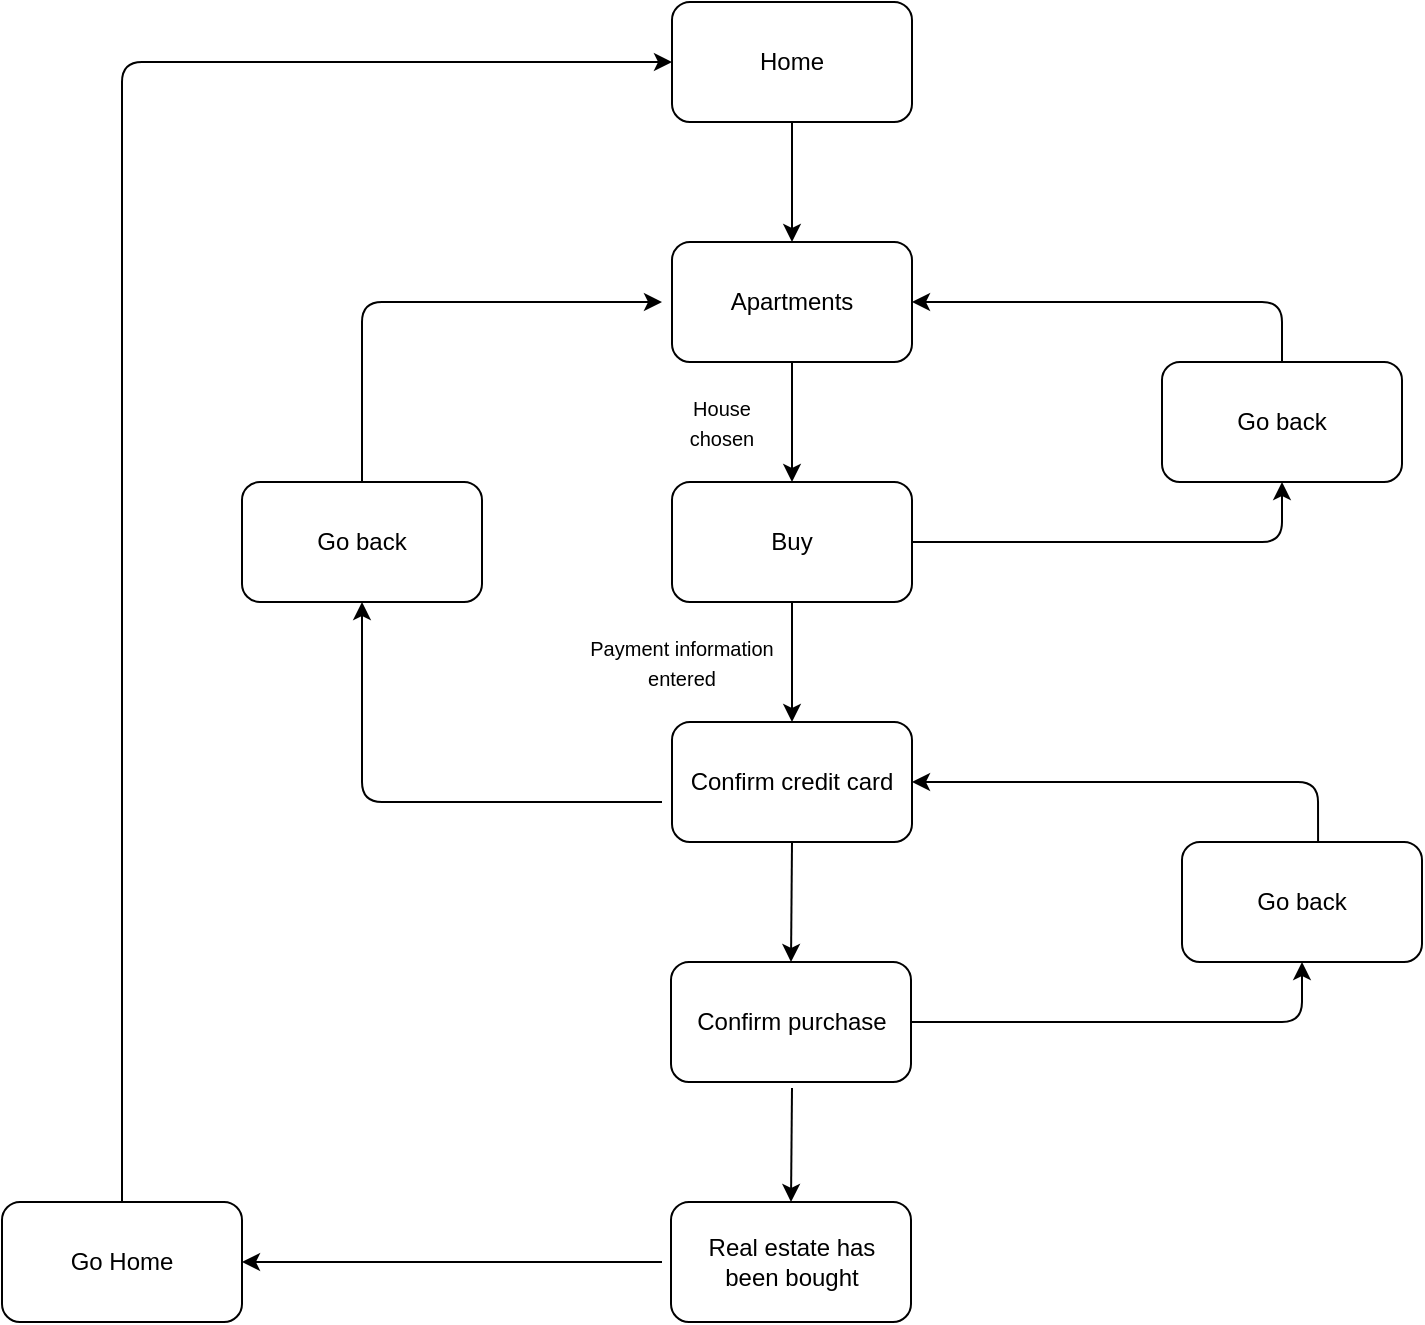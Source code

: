 <mxfile version="10.6.5" type="device"><diagram id="t91cQFPL4jLMHzLvedXq" name="Page-1"><mxGraphModel dx="842" dy="444" grid="1" gridSize="10" guides="1" tooltips="1" connect="1" arrows="1" fold="1" page="1" pageScale="1" pageWidth="850" pageHeight="1100" math="0" shadow="0"><root><mxCell id="0"/><mxCell id="1" parent="0"/><mxCell id="6suSjw_NSbQtl4s8Gysf-1" value="Home" style="rounded=1;whiteSpace=wrap;html=1;" vertex="1" parent="1"><mxGeometry x="365" y="40" width="120" height="60" as="geometry"/></mxCell><mxCell id="6suSjw_NSbQtl4s8Gysf-2" value="" style="endArrow=classic;html=1;exitX=0.5;exitY=1;exitDx=0;exitDy=0;" edge="1" parent="1" source="6suSjw_NSbQtl4s8Gysf-1"><mxGeometry width="50" height="50" relative="1" as="geometry"><mxPoint x="420" y="110" as="sourcePoint"/><mxPoint x="425" y="160" as="targetPoint"/></mxGeometry></mxCell><mxCell id="6suSjw_NSbQtl4s8Gysf-3" value="Apartments" style="rounded=1;whiteSpace=wrap;html=1;" vertex="1" parent="1"><mxGeometry x="365" y="160" width="120" height="60" as="geometry"/></mxCell><mxCell id="6suSjw_NSbQtl4s8Gysf-4" value="Buy" style="rounded=1;whiteSpace=wrap;html=1;" vertex="1" parent="1"><mxGeometry x="365" y="280" width="120" height="60" as="geometry"/></mxCell><mxCell id="6suSjw_NSbQtl4s8Gysf-6" value="&lt;font style=&quot;font-size: 10px&quot;&gt;House chosen&lt;/font&gt;" style="text;html=1;strokeColor=none;fillColor=none;align=center;verticalAlign=middle;whiteSpace=wrap;rounded=0;" vertex="1" parent="1"><mxGeometry x="370" y="240" width="40" height="20" as="geometry"/></mxCell><mxCell id="6suSjw_NSbQtl4s8Gysf-10" value="" style="endArrow=classic;html=1;exitX=0.5;exitY=1;exitDx=0;exitDy=0;" edge="1" parent="1" source="6suSjw_NSbQtl4s8Gysf-4"><mxGeometry width="50" height="50" relative="1" as="geometry"><mxPoint x="370" y="470" as="sourcePoint"/><mxPoint x="425" y="400" as="targetPoint"/></mxGeometry></mxCell><mxCell id="6suSjw_NSbQtl4s8Gysf-11" value="" style="endArrow=classic;html=1;exitX=0.5;exitY=1;exitDx=0;exitDy=0;" edge="1" parent="1" source="6suSjw_NSbQtl4s8Gysf-3"><mxGeometry width="50" height="50" relative="1" as="geometry"><mxPoint x="370" y="480" as="sourcePoint"/><mxPoint x="425" y="280" as="targetPoint"/></mxGeometry></mxCell><mxCell id="6suSjw_NSbQtl4s8Gysf-12" value="Confirm credit card" style="rounded=1;whiteSpace=wrap;html=1;" vertex="1" parent="1"><mxGeometry x="365" y="400" width="120" height="60" as="geometry"/></mxCell><mxCell id="6suSjw_NSbQtl4s8Gysf-13" value="Go back" style="rounded=1;whiteSpace=wrap;html=1;" vertex="1" parent="1"><mxGeometry x="610" y="220" width="120" height="60" as="geometry"/></mxCell><mxCell id="6suSjw_NSbQtl4s8Gysf-14" value="" style="endArrow=classic;html=1;entryX=0.5;entryY=1;entryDx=0;entryDy=0;exitX=1;exitY=0.5;exitDx=0;exitDy=0;" edge="1" parent="1" source="6suSjw_NSbQtl4s8Gysf-4" target="6suSjw_NSbQtl4s8Gysf-13"><mxGeometry width="50" height="50" relative="1" as="geometry"><mxPoint x="670" y="320" as="sourcePoint"/><mxPoint x="420" y="480" as="targetPoint"/><Array as="points"><mxPoint x="670" y="310"/></Array></mxGeometry></mxCell><mxCell id="6suSjw_NSbQtl4s8Gysf-15" value="" style="endArrow=classic;html=1;exitX=0.5;exitY=0;exitDx=0;exitDy=0;entryX=1;entryY=0.5;entryDx=0;entryDy=0;" edge="1" parent="1" source="6suSjw_NSbQtl4s8Gysf-13" target="6suSjw_NSbQtl4s8Gysf-3"><mxGeometry width="50" height="50" relative="1" as="geometry"><mxPoint x="370" y="530" as="sourcePoint"/><mxPoint x="420" y="480" as="targetPoint"/><Array as="points"><mxPoint x="670" y="190"/></Array></mxGeometry></mxCell><mxCell id="6suSjw_NSbQtl4s8Gysf-16" value="Go back" style="rounded=1;whiteSpace=wrap;html=1;" vertex="1" parent="1"><mxGeometry x="150" y="280" width="120" height="60" as="geometry"/></mxCell><mxCell id="6suSjw_NSbQtl4s8Gysf-17" value="" style="endArrow=classic;html=1;entryX=0.5;entryY=1;entryDx=0;entryDy=0;" edge="1" parent="1" target="6suSjw_NSbQtl4s8Gysf-16"><mxGeometry width="50" height="50" relative="1" as="geometry"><mxPoint x="360" y="440" as="sourcePoint"/><mxPoint x="220" y="410" as="targetPoint"/><Array as="points"><mxPoint x="210" y="440"/></Array></mxGeometry></mxCell><mxCell id="6suSjw_NSbQtl4s8Gysf-18" value="&lt;font style=&quot;font-size: 10px&quot;&gt;Payment information entered&lt;/font&gt;" style="text;html=1;strokeColor=none;fillColor=none;align=center;verticalAlign=middle;whiteSpace=wrap;rounded=0;" vertex="1" parent="1"><mxGeometry x="320" y="360" width="100" height="20" as="geometry"/></mxCell><mxCell id="6suSjw_NSbQtl4s8Gysf-19" value="Confirm purchase" style="rounded=1;whiteSpace=wrap;html=1;" vertex="1" parent="1"><mxGeometry x="364.5" y="520" width="120" height="60" as="geometry"/></mxCell><mxCell id="6suSjw_NSbQtl4s8Gysf-20" value="" style="endArrow=classic;html=1;entryX=0.5;entryY=0;entryDx=0;entryDy=0;exitX=0.5;exitY=1;exitDx=0;exitDy=0;" edge="1" parent="1" source="6suSjw_NSbQtl4s8Gysf-12" target="6suSjw_NSbQtl4s8Gysf-19"><mxGeometry width="50" height="50" relative="1" as="geometry"><mxPoint x="160" y="650" as="sourcePoint"/><mxPoint x="210" y="600" as="targetPoint"/></mxGeometry></mxCell><mxCell id="6suSjw_NSbQtl4s8Gysf-22" value="" style="endArrow=classic;html=1;exitX=0.5;exitY=0;exitDx=0;exitDy=0;" edge="1" parent="1" source="6suSjw_NSbQtl4s8Gysf-16"><mxGeometry width="50" height="50" relative="1" as="geometry"><mxPoint x="160" y="650" as="sourcePoint"/><mxPoint x="360" y="190" as="targetPoint"/><Array as="points"><mxPoint x="210" y="190"/></Array></mxGeometry></mxCell><mxCell id="6suSjw_NSbQtl4s8Gysf-24" value="" style="endArrow=classic;html=1;exitX=1;exitY=0.5;exitDx=0;exitDy=0;" edge="1" parent="1" source="6suSjw_NSbQtl4s8Gysf-19" target="6suSjw_NSbQtl4s8Gysf-30"><mxGeometry width="50" height="50" relative="1" as="geometry"><mxPoint x="150" y="650" as="sourcePoint"/><mxPoint x="680" y="480" as="targetPoint"/><Array as="points"><mxPoint x="680" y="550"/></Array></mxGeometry></mxCell><mxCell id="6suSjw_NSbQtl4s8Gysf-25" value="Real estate has &lt;br&gt;been bought" style="rounded=1;whiteSpace=wrap;html=1;" vertex="1" parent="1"><mxGeometry x="364.5" y="640" width="120" height="60" as="geometry"/></mxCell><mxCell id="6suSjw_NSbQtl4s8Gysf-26" value="" style="endArrow=classic;html=1;entryX=0.5;entryY=0;entryDx=0;entryDy=0;" edge="1" parent="1" target="6suSjw_NSbQtl4s8Gysf-25"><mxGeometry width="50" height="50" relative="1" as="geometry"><mxPoint x="425" y="583" as="sourcePoint"/><mxPoint x="200" y="710" as="targetPoint"/></mxGeometry></mxCell><mxCell id="6suSjw_NSbQtl4s8Gysf-27" value="Go Home" style="rounded=1;whiteSpace=wrap;html=1;" vertex="1" parent="1"><mxGeometry x="30" y="640" width="120" height="60" as="geometry"/></mxCell><mxCell id="6suSjw_NSbQtl4s8Gysf-28" value="" style="endArrow=classic;html=1;entryX=1;entryY=0.5;entryDx=0;entryDy=0;" edge="1" parent="1" target="6suSjw_NSbQtl4s8Gysf-27"><mxGeometry width="50" height="50" relative="1" as="geometry"><mxPoint x="360" y="670" as="sourcePoint"/><mxPoint x="80" y="720" as="targetPoint"/></mxGeometry></mxCell><mxCell id="6suSjw_NSbQtl4s8Gysf-29" value="" style="endArrow=classic;html=1;exitX=0.5;exitY=0;exitDx=0;exitDy=0;entryX=0;entryY=0.5;entryDx=0;entryDy=0;" edge="1" parent="1" source="6suSjw_NSbQtl4s8Gysf-27" target="6suSjw_NSbQtl4s8Gysf-1"><mxGeometry width="50" height="50" relative="1" as="geometry"><mxPoint x="30" y="770" as="sourcePoint"/><mxPoint x="80" y="720" as="targetPoint"/><Array as="points"><mxPoint x="90" y="70"/></Array></mxGeometry></mxCell><mxCell id="6suSjw_NSbQtl4s8Gysf-30" value="Go back" style="rounded=1;whiteSpace=wrap;html=1;" vertex="1" parent="1"><mxGeometry x="620" y="460" width="120" height="60" as="geometry"/></mxCell><mxCell id="6suSjw_NSbQtl4s8Gysf-31" value="" style="endArrow=classic;html=1;exitX=0.567;exitY=0.003;exitDx=0;exitDy=0;exitPerimeter=0;entryX=1;entryY=0.5;entryDx=0;entryDy=0;" edge="1" parent="1" source="6suSjw_NSbQtl4s8Gysf-30" target="6suSjw_NSbQtl4s8Gysf-12"><mxGeometry width="50" height="50" relative="1" as="geometry"><mxPoint x="30" y="770" as="sourcePoint"/><mxPoint x="490" y="430" as="targetPoint"/><Array as="points"><mxPoint x="688" y="430"/></Array></mxGeometry></mxCell></root></mxGraphModel></diagram></mxfile>